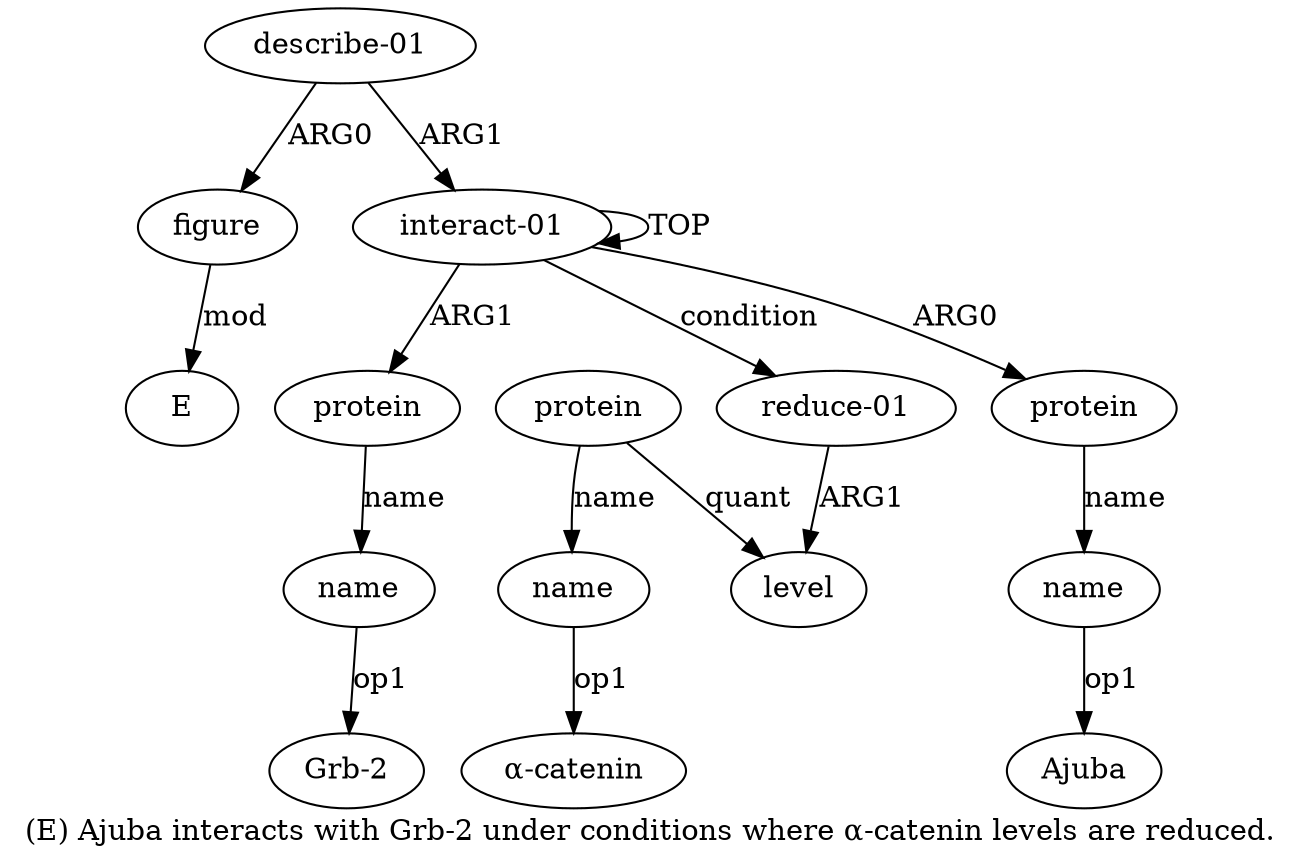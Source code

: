 digraph  {
	graph [label="(E) Ajuba interacts with Grb-2 under conditions where α-catenin levels are reduced."];
	node [label="\N"];
	"a2 Ajuba"	 [color=black,
		gold_ind=-1,
		gold_label=Ajuba,
		label=Ajuba,
		test_ind=-1,
		test_label=Ajuba];
	a10	 [color=black,
		gold_ind=10,
		gold_label=figure,
		label=figure,
		test_ind=10,
		test_label=figure];
	"a10 E"	 [color=black,
		gold_ind=-1,
		gold_label=E,
		label=E,
		test_ind=-1,
		test_label=E];
	a10 -> "a10 E" [key=0,
	color=black,
	gold_label=mod,
	label=mod,
	test_label=mod];
"a4 Grb-2" [color=black,
	gold_ind=-1,
	gold_label="Grb-2",
	label="Grb-2",
	test_ind=-1,
	test_label="Grb-2"];
a1 [color=black,
	gold_ind=1,
	gold_label=protein,
	label=protein,
	test_ind=1,
	test_label=protein];
a2 [color=black,
	gold_ind=2,
	gold_label=name,
	label=name,
	test_ind=2,
	test_label=name];
a1 -> a2 [key=0,
color=black,
gold_label=name,
label=name,
test_label=name];
a0 [color=black,
gold_ind=0,
gold_label="interact-01",
label="interact-01",
test_ind=0,
test_label="interact-01"];
a0 -> a1 [key=0,
color=black,
gold_label=ARG0,
label=ARG0,
test_label=ARG0];
a0 -> a0 [key=0,
color=black,
gold_label=TOP,
label=TOP,
test_label=TOP];
a3 [color=black,
gold_ind=3,
gold_label=protein,
label=protein,
test_ind=3,
test_label=protein];
a0 -> a3 [key=0,
color=black,
gold_label=ARG1,
label=ARG1,
test_label=ARG1];
a5 [color=black,
gold_ind=5,
gold_label="reduce-01",
label="reduce-01",
test_ind=5,
test_label="reduce-01"];
a0 -> a5 [key=0,
color=black,
gold_label=condition,
label=condition,
test_label=condition];
a4 [color=black,
gold_ind=4,
gold_label=name,
label=name,
test_ind=4,
test_label=name];
a3 -> a4 [key=0,
color=black,
gold_label=name,
label=name,
test_label=name];
a2 -> "a2 Ajuba" [key=0,
color=black,
gold_label=op1,
label=op1,
test_label=op1];
a6 [color=black,
gold_ind=6,
gold_label=level,
label=level,
test_ind=6,
test_label=level];
a5 -> a6 [key=0,
color=black,
gold_label=ARG1,
label=ARG1,
test_label=ARG1];
a4 -> "a4 Grb-2" [key=0,
color=black,
gold_label=op1,
label=op1,
test_label=op1];
a7 [color=black,
gold_ind=7,
gold_label=protein,
label=protein,
test_ind=7,
test_label=protein];
a7 -> a6 [key=0,
color=black,
gold_label=quant,
label=quant,
test_label=quant];
a8 [color=black,
gold_ind=8,
gold_label=name,
label=name,
test_ind=8,
test_label=name];
a7 -> a8 [key=0,
color=black,
gold_label=name,
label=name,
test_label=name];
a9 [color=black,
gold_ind=9,
gold_label="describe-01",
label="describe-01",
test_ind=9,
test_label="describe-01"];
a9 -> a10 [key=0,
color=black,
gold_label=ARG0,
label=ARG0,
test_label=ARG0];
a9 -> a0 [key=0,
color=black,
gold_label=ARG1,
label=ARG1,
test_label=ARG1];
"a8 α-catenin" [color=black,
gold_ind=-1,
gold_label="α-catenin",
label="α-catenin",
test_ind=-1,
test_label="α-catenin"];
a8 -> "a8 α-catenin" [key=0,
color=black,
gold_label=op1,
label=op1,
test_label=op1];
}
